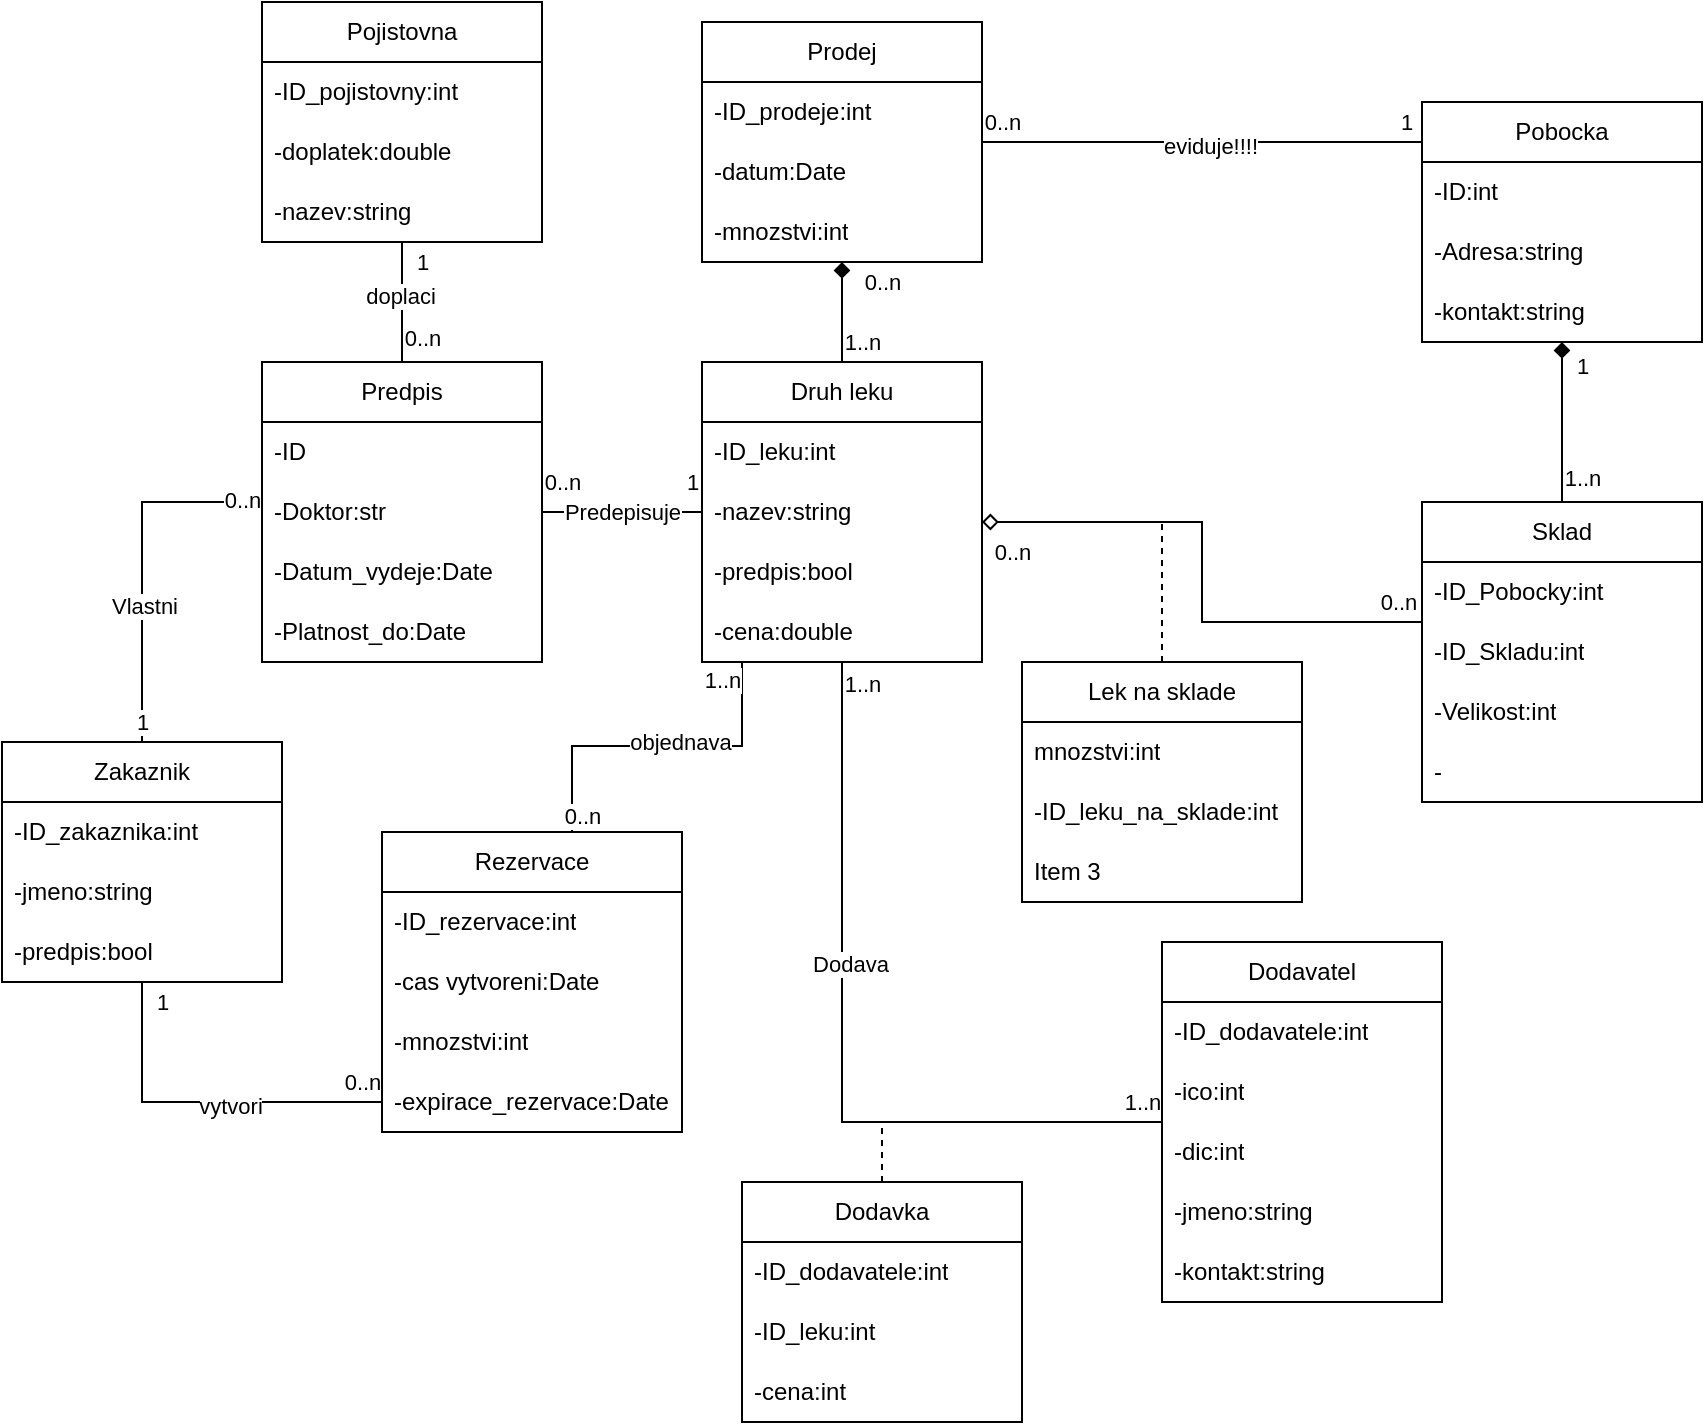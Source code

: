 <mxfile version="22.1.3" type="device">
  <diagram name="Page-1" id="8k7pWYaEYllBveLCESe3">
    <mxGraphModel dx="2284" dy="907" grid="1" gridSize="10" guides="1" tooltips="1" connect="1" arrows="1" fold="1" page="1" pageScale="1" pageWidth="850" pageHeight="1100" math="0" shadow="0">
      <root>
        <mxCell id="0" />
        <mxCell id="1" parent="0" />
        <mxCell id="9UAfSgWn6qtG0ZrZTvN6-54" style="edgeStyle=orthogonalEdgeStyle;rounded=0;orthogonalLoop=1;jettySize=auto;html=1;endArrow=diamond;endFill=1;" edge="1" parent="1" source="9UAfSgWn6qtG0ZrZTvN6-2" target="9UAfSgWn6qtG0ZrZTvN6-37">
          <mxGeometry relative="1" as="geometry" />
        </mxCell>
        <mxCell id="9UAfSgWn6qtG0ZrZTvN6-117" value="1..n" style="edgeLabel;html=1;align=center;verticalAlign=middle;resizable=0;points=[];" vertex="1" connectable="0" parent="9UAfSgWn6qtG0ZrZTvN6-54">
          <mxGeometry x="-0.129" y="2" relative="1" as="geometry">
            <mxPoint x="12" y="12" as="offset" />
          </mxGeometry>
        </mxCell>
        <mxCell id="9UAfSgWn6qtG0ZrZTvN6-118" value="0..n" style="edgeLabel;html=1;align=center;verticalAlign=middle;resizable=0;points=[];" vertex="1" connectable="0" parent="9UAfSgWn6qtG0ZrZTvN6-54">
          <mxGeometry x="0.606" relative="1" as="geometry">
            <mxPoint x="20" as="offset" />
          </mxGeometry>
        </mxCell>
        <mxCell id="9UAfSgWn6qtG0ZrZTvN6-2" value="Druh leku" style="swimlane;fontStyle=0;childLayout=stackLayout;horizontal=1;startSize=30;horizontalStack=0;resizeParent=1;resizeParentMax=0;resizeLast=0;collapsible=1;marginBottom=0;whiteSpace=wrap;html=1;" vertex="1" parent="1">
          <mxGeometry x="180" y="240" width="140" height="150" as="geometry" />
        </mxCell>
        <mxCell id="9UAfSgWn6qtG0ZrZTvN6-3" value="-ID_leku:int" style="text;strokeColor=none;fillColor=none;align=left;verticalAlign=middle;spacingLeft=4;spacingRight=4;overflow=hidden;points=[[0,0.5],[1,0.5]];portConstraint=eastwest;rotatable=0;whiteSpace=wrap;html=1;" vertex="1" parent="9UAfSgWn6qtG0ZrZTvN6-2">
          <mxGeometry y="30" width="140" height="30" as="geometry" />
        </mxCell>
        <mxCell id="9UAfSgWn6qtG0ZrZTvN6-4" value="-nazev:string" style="text;strokeColor=none;fillColor=none;align=left;verticalAlign=middle;spacingLeft=4;spacingRight=4;overflow=hidden;points=[[0,0.5],[1,0.5]];portConstraint=eastwest;rotatable=0;whiteSpace=wrap;html=1;" vertex="1" parent="9UAfSgWn6qtG0ZrZTvN6-2">
          <mxGeometry y="60" width="140" height="30" as="geometry" />
        </mxCell>
        <mxCell id="9UAfSgWn6qtG0ZrZTvN6-5" value="&lt;div&gt;-predpis:bool&lt;/div&gt;" style="text;strokeColor=none;fillColor=none;align=left;verticalAlign=middle;spacingLeft=4;spacingRight=4;overflow=hidden;points=[[0,0.5],[1,0.5]];portConstraint=eastwest;rotatable=0;whiteSpace=wrap;html=1;" vertex="1" parent="9UAfSgWn6qtG0ZrZTvN6-2">
          <mxGeometry y="90" width="140" height="30" as="geometry" />
        </mxCell>
        <mxCell id="9UAfSgWn6qtG0ZrZTvN6-6" value="-cena:double" style="text;strokeColor=none;fillColor=none;align=left;verticalAlign=middle;spacingLeft=4;spacingRight=4;overflow=hidden;points=[[0,0.5],[1,0.5]];portConstraint=eastwest;rotatable=0;whiteSpace=wrap;html=1;" vertex="1" parent="9UAfSgWn6qtG0ZrZTvN6-2">
          <mxGeometry y="120" width="140" height="30" as="geometry" />
        </mxCell>
        <mxCell id="9UAfSgWn6qtG0ZrZTvN6-62" style="edgeStyle=orthogonalEdgeStyle;rounded=0;orthogonalLoop=1;jettySize=auto;html=1;endArrow=none;endFill=0;" edge="1" parent="1" source="9UAfSgWn6qtG0ZrZTvN6-7" target="9UAfSgWn6qtG0ZrZTvN6-37">
          <mxGeometry relative="1" as="geometry">
            <Array as="points">
              <mxPoint x="480" y="130" />
            </Array>
          </mxGeometry>
        </mxCell>
        <mxCell id="9UAfSgWn6qtG0ZrZTvN6-110" value="eviduje!!!!" style="edgeLabel;html=1;align=center;verticalAlign=middle;resizable=0;points=[];" vertex="1" connectable="0" parent="9UAfSgWn6qtG0ZrZTvN6-62">
          <mxGeometry x="-0.037" y="2" relative="1" as="geometry">
            <mxPoint as="offset" />
          </mxGeometry>
        </mxCell>
        <mxCell id="9UAfSgWn6qtG0ZrZTvN6-111" value="0..n" style="edgeLabel;html=1;align=center;verticalAlign=middle;resizable=0;points=[];" vertex="1" connectable="0" parent="9UAfSgWn6qtG0ZrZTvN6-62">
          <mxGeometry x="0.912" relative="1" as="geometry">
            <mxPoint y="-10" as="offset" />
          </mxGeometry>
        </mxCell>
        <mxCell id="9UAfSgWn6qtG0ZrZTvN6-112" value="1" style="edgeLabel;html=1;align=center;verticalAlign=middle;resizable=0;points=[];" vertex="1" connectable="0" parent="9UAfSgWn6qtG0ZrZTvN6-62">
          <mxGeometry x="-0.921" y="-2" relative="1" as="geometry">
            <mxPoint y="-8" as="offset" />
          </mxGeometry>
        </mxCell>
        <mxCell id="9UAfSgWn6qtG0ZrZTvN6-7" value="Pobocka" style="swimlane;fontStyle=0;childLayout=stackLayout;horizontal=1;startSize=30;horizontalStack=0;resizeParent=1;resizeParentMax=0;resizeLast=0;collapsible=1;marginBottom=0;whiteSpace=wrap;html=1;" vertex="1" parent="1">
          <mxGeometry x="540" y="110" width="140" height="120" as="geometry" />
        </mxCell>
        <mxCell id="9UAfSgWn6qtG0ZrZTvN6-8" value="-ID:int" style="text;strokeColor=none;fillColor=none;align=left;verticalAlign=middle;spacingLeft=4;spacingRight=4;overflow=hidden;points=[[0,0.5],[1,0.5]];portConstraint=eastwest;rotatable=0;whiteSpace=wrap;html=1;" vertex="1" parent="9UAfSgWn6qtG0ZrZTvN6-7">
          <mxGeometry y="30" width="140" height="30" as="geometry" />
        </mxCell>
        <mxCell id="9UAfSgWn6qtG0ZrZTvN6-9" value="-Adresa:string" style="text;strokeColor=none;fillColor=none;align=left;verticalAlign=middle;spacingLeft=4;spacingRight=4;overflow=hidden;points=[[0,0.5],[1,0.5]];portConstraint=eastwest;rotatable=0;whiteSpace=wrap;html=1;" vertex="1" parent="9UAfSgWn6qtG0ZrZTvN6-7">
          <mxGeometry y="60" width="140" height="30" as="geometry" />
        </mxCell>
        <mxCell id="9UAfSgWn6qtG0ZrZTvN6-10" value="-kontakt:string" style="text;strokeColor=none;fillColor=none;align=left;verticalAlign=middle;spacingLeft=4;spacingRight=4;overflow=hidden;points=[[0,0.5],[1,0.5]];portConstraint=eastwest;rotatable=0;whiteSpace=wrap;html=1;" vertex="1" parent="9UAfSgWn6qtG0ZrZTvN6-7">
          <mxGeometry y="90" width="140" height="30" as="geometry" />
        </mxCell>
        <mxCell id="9UAfSgWn6qtG0ZrZTvN6-16" style="edgeStyle=orthogonalEdgeStyle;rounded=0;orthogonalLoop=1;jettySize=auto;html=1;endArrow=diamond;endFill=1;" edge="1" parent="1" source="9UAfSgWn6qtG0ZrZTvN6-11" target="9UAfSgWn6qtG0ZrZTvN6-7">
          <mxGeometry relative="1" as="geometry" />
        </mxCell>
        <mxCell id="9UAfSgWn6qtG0ZrZTvN6-63" value="1" style="edgeLabel;html=1;align=center;verticalAlign=middle;resizable=0;points=[];" vertex="1" connectable="0" parent="9UAfSgWn6qtG0ZrZTvN6-16">
          <mxGeometry x="0.612" y="-1" relative="1" as="geometry">
            <mxPoint x="9" y="-4" as="offset" />
          </mxGeometry>
        </mxCell>
        <mxCell id="9UAfSgWn6qtG0ZrZTvN6-64" value="1..n" style="edgeLabel;html=1;align=center;verticalAlign=middle;resizable=0;points=[];" vertex="1" connectable="0" parent="9UAfSgWn6qtG0ZrZTvN6-16">
          <mxGeometry x="-0.69" relative="1" as="geometry">
            <mxPoint x="10" as="offset" />
          </mxGeometry>
        </mxCell>
        <mxCell id="9UAfSgWn6qtG0ZrZTvN6-18" style="edgeStyle=orthogonalEdgeStyle;rounded=0;orthogonalLoop=1;jettySize=auto;html=1;endArrow=diamond;endFill=0;" edge="1" parent="1" source="9UAfSgWn6qtG0ZrZTvN6-11" target="9UAfSgWn6qtG0ZrZTvN6-2">
          <mxGeometry relative="1" as="geometry">
            <Array as="points">
              <mxPoint x="430" y="370" />
              <mxPoint x="430" y="320" />
            </Array>
          </mxGeometry>
        </mxCell>
        <mxCell id="9UAfSgWn6qtG0ZrZTvN6-19" value="0..n" style="edgeLabel;html=1;align=center;verticalAlign=middle;resizable=0;points=[];" vertex="1" connectable="0" parent="9UAfSgWn6qtG0ZrZTvN6-18">
          <mxGeometry x="0.861" y="1" relative="1" as="geometry">
            <mxPoint x="-4" y="14" as="offset" />
          </mxGeometry>
        </mxCell>
        <mxCell id="9UAfSgWn6qtG0ZrZTvN6-20" value="0..n" style="edgeLabel;html=1;align=center;verticalAlign=middle;resizable=0;points=[];" vertex="1" connectable="0" parent="9UAfSgWn6qtG0ZrZTvN6-18">
          <mxGeometry x="-0.943" y="2" relative="1" as="geometry">
            <mxPoint x="-5" y="-12" as="offset" />
          </mxGeometry>
        </mxCell>
        <mxCell id="9UAfSgWn6qtG0ZrZTvN6-11" value="Sklad" style="swimlane;fontStyle=0;childLayout=stackLayout;horizontal=1;startSize=30;horizontalStack=0;resizeParent=1;resizeParentMax=0;resizeLast=0;collapsible=1;marginBottom=0;whiteSpace=wrap;html=1;" vertex="1" parent="1">
          <mxGeometry x="540" y="310" width="140" height="150" as="geometry" />
        </mxCell>
        <mxCell id="9UAfSgWn6qtG0ZrZTvN6-12" value="-ID_Pobocky:int" style="text;strokeColor=none;fillColor=none;align=left;verticalAlign=middle;spacingLeft=4;spacingRight=4;overflow=hidden;points=[[0,0.5],[1,0.5]];portConstraint=eastwest;rotatable=0;whiteSpace=wrap;html=1;" vertex="1" parent="9UAfSgWn6qtG0ZrZTvN6-11">
          <mxGeometry y="30" width="140" height="30" as="geometry" />
        </mxCell>
        <mxCell id="9UAfSgWn6qtG0ZrZTvN6-13" value="-ID_Skladu:int" style="text;strokeColor=none;fillColor=none;align=left;verticalAlign=middle;spacingLeft=4;spacingRight=4;overflow=hidden;points=[[0,0.5],[1,0.5]];portConstraint=eastwest;rotatable=0;whiteSpace=wrap;html=1;" vertex="1" parent="9UAfSgWn6qtG0ZrZTvN6-11">
          <mxGeometry y="60" width="140" height="30" as="geometry" />
        </mxCell>
        <mxCell id="9UAfSgWn6qtG0ZrZTvN6-14" value="-Velikost:int" style="text;strokeColor=none;fillColor=none;align=left;verticalAlign=middle;spacingLeft=4;spacingRight=4;overflow=hidden;points=[[0,0.5],[1,0.5]];portConstraint=eastwest;rotatable=0;whiteSpace=wrap;html=1;" vertex="1" parent="9UAfSgWn6qtG0ZrZTvN6-11">
          <mxGeometry y="90" width="140" height="30" as="geometry" />
        </mxCell>
        <mxCell id="9UAfSgWn6qtG0ZrZTvN6-21" value="-" style="text;strokeColor=none;fillColor=none;align=left;verticalAlign=middle;spacingLeft=4;spacingRight=4;overflow=hidden;points=[[0,0.5],[1,0.5]];portConstraint=eastwest;rotatable=0;whiteSpace=wrap;html=1;" vertex="1" parent="9UAfSgWn6qtG0ZrZTvN6-11">
          <mxGeometry y="120" width="140" height="30" as="geometry" />
        </mxCell>
        <mxCell id="9UAfSgWn6qtG0ZrZTvN6-94" style="edgeStyle=orthogonalEdgeStyle;rounded=0;orthogonalLoop=1;jettySize=auto;html=1;endArrow=none;endFill=0;" edge="1" parent="1" source="9UAfSgWn6qtG0ZrZTvN6-23" target="9UAfSgWn6qtG0ZrZTvN6-2">
          <mxGeometry relative="1" as="geometry" />
        </mxCell>
        <mxCell id="9UAfSgWn6qtG0ZrZTvN6-95" value="Dodava" style="edgeLabel;html=1;align=center;verticalAlign=middle;resizable=0;points=[];" vertex="1" connectable="0" parent="9UAfSgWn6qtG0ZrZTvN6-94">
          <mxGeometry x="0.225" y="-4" relative="1" as="geometry">
            <mxPoint as="offset" />
          </mxGeometry>
        </mxCell>
        <mxCell id="9UAfSgWn6qtG0ZrZTvN6-96" value="1..n" style="edgeLabel;html=1;align=center;verticalAlign=middle;resizable=0;points=[];" vertex="1" connectable="0" parent="9UAfSgWn6qtG0ZrZTvN6-94">
          <mxGeometry x="0.958" relative="1" as="geometry">
            <mxPoint x="10" y="3" as="offset" />
          </mxGeometry>
        </mxCell>
        <mxCell id="9UAfSgWn6qtG0ZrZTvN6-97" value="1..n" style="edgeLabel;html=1;align=center;verticalAlign=middle;resizable=0;points=[];" vertex="1" connectable="0" parent="9UAfSgWn6qtG0ZrZTvN6-94">
          <mxGeometry x="-0.945" y="-2" relative="1" as="geometry">
            <mxPoint y="-8" as="offset" />
          </mxGeometry>
        </mxCell>
        <mxCell id="9UAfSgWn6qtG0ZrZTvN6-23" value="Dodavatel" style="swimlane;fontStyle=0;childLayout=stackLayout;horizontal=1;startSize=30;horizontalStack=0;resizeParent=1;resizeParentMax=0;resizeLast=0;collapsible=1;marginBottom=0;whiteSpace=wrap;html=1;" vertex="1" parent="1">
          <mxGeometry x="410" y="530" width="140" height="180" as="geometry" />
        </mxCell>
        <mxCell id="9UAfSgWn6qtG0ZrZTvN6-24" value="-ID_dodavatele:int" style="text;strokeColor=none;fillColor=none;align=left;verticalAlign=middle;spacingLeft=4;spacingRight=4;overflow=hidden;points=[[0,0.5],[1,0.5]];portConstraint=eastwest;rotatable=0;whiteSpace=wrap;html=1;" vertex="1" parent="9UAfSgWn6qtG0ZrZTvN6-23">
          <mxGeometry y="30" width="140" height="30" as="geometry" />
        </mxCell>
        <mxCell id="9UAfSgWn6qtG0ZrZTvN6-25" value="-ico:int" style="text;strokeColor=none;fillColor=none;align=left;verticalAlign=middle;spacingLeft=4;spacingRight=4;overflow=hidden;points=[[0,0.5],[1,0.5]];portConstraint=eastwest;rotatable=0;whiteSpace=wrap;html=1;" vertex="1" parent="9UAfSgWn6qtG0ZrZTvN6-23">
          <mxGeometry y="60" width="140" height="30" as="geometry" />
        </mxCell>
        <mxCell id="9UAfSgWn6qtG0ZrZTvN6-26" value="-dic:int" style="text;strokeColor=none;fillColor=none;align=left;verticalAlign=middle;spacingLeft=4;spacingRight=4;overflow=hidden;points=[[0,0.5],[1,0.5]];portConstraint=eastwest;rotatable=0;whiteSpace=wrap;html=1;" vertex="1" parent="9UAfSgWn6qtG0ZrZTvN6-23">
          <mxGeometry y="90" width="140" height="30" as="geometry" />
        </mxCell>
        <mxCell id="9UAfSgWn6qtG0ZrZTvN6-45" value="-jmeno:string" style="text;strokeColor=none;fillColor=none;align=left;verticalAlign=middle;spacingLeft=4;spacingRight=4;overflow=hidden;points=[[0,0.5],[1,0.5]];portConstraint=eastwest;rotatable=0;whiteSpace=wrap;html=1;" vertex="1" parent="9UAfSgWn6qtG0ZrZTvN6-23">
          <mxGeometry y="120" width="140" height="30" as="geometry" />
        </mxCell>
        <mxCell id="9UAfSgWn6qtG0ZrZTvN6-46" value="-kontakt:string" style="text;strokeColor=none;fillColor=none;align=left;verticalAlign=middle;spacingLeft=4;spacingRight=4;overflow=hidden;points=[[0,0.5],[1,0.5]];portConstraint=eastwest;rotatable=0;whiteSpace=wrap;html=1;" vertex="1" parent="9UAfSgWn6qtG0ZrZTvN6-23">
          <mxGeometry y="150" width="140" height="30" as="geometry" />
        </mxCell>
        <mxCell id="9UAfSgWn6qtG0ZrZTvN6-58" style="edgeStyle=orthogonalEdgeStyle;rounded=0;orthogonalLoop=1;jettySize=auto;html=1;endArrow=none;endFill=0;" edge="1" parent="1" source="9UAfSgWn6qtG0ZrZTvN6-27" target="9UAfSgWn6qtG0ZrZTvN6-48">
          <mxGeometry relative="1" as="geometry" />
        </mxCell>
        <mxCell id="9UAfSgWn6qtG0ZrZTvN6-113" value="doplaci" style="edgeLabel;html=1;align=center;verticalAlign=middle;resizable=0;points=[];" vertex="1" connectable="0" parent="9UAfSgWn6qtG0ZrZTvN6-58">
          <mxGeometry x="-0.115" y="-1" relative="1" as="geometry">
            <mxPoint as="offset" />
          </mxGeometry>
        </mxCell>
        <mxCell id="9UAfSgWn6qtG0ZrZTvN6-114" value="0..n" style="edgeLabel;html=1;align=center;verticalAlign=middle;resizable=0;points=[];" vertex="1" connectable="0" parent="9UAfSgWn6qtG0ZrZTvN6-58">
          <mxGeometry x="0.589" relative="1" as="geometry">
            <mxPoint x="10" as="offset" />
          </mxGeometry>
        </mxCell>
        <mxCell id="9UAfSgWn6qtG0ZrZTvN6-115" value="1" style="edgeLabel;html=1;align=center;verticalAlign=middle;resizable=0;points=[];" vertex="1" connectable="0" parent="9UAfSgWn6qtG0ZrZTvN6-58">
          <mxGeometry x="-0.67" y="-1" relative="1" as="geometry">
            <mxPoint x="11" as="offset" />
          </mxGeometry>
        </mxCell>
        <mxCell id="9UAfSgWn6qtG0ZrZTvN6-27" value="Pojistovna" style="swimlane;fontStyle=0;childLayout=stackLayout;horizontal=1;startSize=30;horizontalStack=0;resizeParent=1;resizeParentMax=0;resizeLast=0;collapsible=1;marginBottom=0;whiteSpace=wrap;html=1;" vertex="1" parent="1">
          <mxGeometry x="-40" y="60" width="140" height="120" as="geometry" />
        </mxCell>
        <mxCell id="9UAfSgWn6qtG0ZrZTvN6-28" value="-ID_pojistovny:int" style="text;strokeColor=none;fillColor=none;align=left;verticalAlign=middle;spacingLeft=4;spacingRight=4;overflow=hidden;points=[[0,0.5],[1,0.5]];portConstraint=eastwest;rotatable=0;whiteSpace=wrap;html=1;" vertex="1" parent="9UAfSgWn6qtG0ZrZTvN6-27">
          <mxGeometry y="30" width="140" height="30" as="geometry" />
        </mxCell>
        <mxCell id="9UAfSgWn6qtG0ZrZTvN6-29" value="-doplatek:double" style="text;strokeColor=none;fillColor=none;align=left;verticalAlign=middle;spacingLeft=4;spacingRight=4;overflow=hidden;points=[[0,0.5],[1,0.5]];portConstraint=eastwest;rotatable=0;whiteSpace=wrap;html=1;" vertex="1" parent="9UAfSgWn6qtG0ZrZTvN6-27">
          <mxGeometry y="60" width="140" height="30" as="geometry" />
        </mxCell>
        <mxCell id="9UAfSgWn6qtG0ZrZTvN6-30" value="-nazev:string" style="text;strokeColor=none;fillColor=none;align=left;verticalAlign=middle;spacingLeft=4;spacingRight=4;overflow=hidden;points=[[0,0.5],[1,0.5]];portConstraint=eastwest;rotatable=0;whiteSpace=wrap;html=1;" vertex="1" parent="9UAfSgWn6qtG0ZrZTvN6-27">
          <mxGeometry y="90" width="140" height="30" as="geometry" />
        </mxCell>
        <mxCell id="9UAfSgWn6qtG0ZrZTvN6-57" style="edgeStyle=orthogonalEdgeStyle;rounded=0;orthogonalLoop=1;jettySize=auto;html=1;endArrow=none;endFill=0;" edge="1" parent="1" source="9UAfSgWn6qtG0ZrZTvN6-32" target="9UAfSgWn6qtG0ZrZTvN6-48">
          <mxGeometry relative="1" as="geometry">
            <Array as="points">
              <mxPoint x="-100" y="310" />
            </Array>
          </mxGeometry>
        </mxCell>
        <mxCell id="9UAfSgWn6qtG0ZrZTvN6-82" value="Vlastni" style="edgeLabel;html=1;align=center;verticalAlign=middle;resizable=0;points=[];" vertex="1" connectable="0" parent="9UAfSgWn6qtG0ZrZTvN6-57">
          <mxGeometry x="-0.241" y="-1" relative="1" as="geometry">
            <mxPoint as="offset" />
          </mxGeometry>
        </mxCell>
        <mxCell id="9UAfSgWn6qtG0ZrZTvN6-83" value="1" style="edgeLabel;html=1;align=center;verticalAlign=middle;resizable=0;points=[];" vertex="1" connectable="0" parent="9UAfSgWn6qtG0ZrZTvN6-57">
          <mxGeometry x="-0.891" relative="1" as="geometry">
            <mxPoint as="offset" />
          </mxGeometry>
        </mxCell>
        <mxCell id="9UAfSgWn6qtG0ZrZTvN6-84" value="0..n" style="edgeLabel;html=1;align=center;verticalAlign=middle;resizable=0;points=[];" vertex="1" connectable="0" parent="9UAfSgWn6qtG0ZrZTvN6-57">
          <mxGeometry x="0.882" y="1" relative="1" as="geometry">
            <mxPoint as="offset" />
          </mxGeometry>
        </mxCell>
        <mxCell id="9UAfSgWn6qtG0ZrZTvN6-59" style="edgeStyle=orthogonalEdgeStyle;rounded=0;orthogonalLoop=1;jettySize=auto;html=1;endArrow=none;endFill=0;" edge="1" parent="1" source="9UAfSgWn6qtG0ZrZTvN6-32" target="9UAfSgWn6qtG0ZrZTvN6-41">
          <mxGeometry relative="1" as="geometry">
            <Array as="points">
              <mxPoint x="-100" y="610" />
            </Array>
          </mxGeometry>
        </mxCell>
        <mxCell id="9UAfSgWn6qtG0ZrZTvN6-104" value="vytvori" style="edgeLabel;html=1;align=center;verticalAlign=middle;resizable=0;points=[];" vertex="1" connectable="0" parent="9UAfSgWn6qtG0ZrZTvN6-59">
          <mxGeometry x="0.152" y="-2" relative="1" as="geometry">
            <mxPoint as="offset" />
          </mxGeometry>
        </mxCell>
        <mxCell id="9UAfSgWn6qtG0ZrZTvN6-105" value="1" style="edgeLabel;html=1;align=center;verticalAlign=middle;resizable=0;points=[];" vertex="1" connectable="0" parent="9UAfSgWn6qtG0ZrZTvN6-59">
          <mxGeometry x="-0.946" y="1" relative="1" as="geometry">
            <mxPoint x="9" y="5" as="offset" />
          </mxGeometry>
        </mxCell>
        <mxCell id="9UAfSgWn6qtG0ZrZTvN6-106" value="0..n" style="edgeLabel;html=1;align=center;verticalAlign=middle;resizable=0;points=[];" vertex="1" connectable="0" parent="9UAfSgWn6qtG0ZrZTvN6-59">
          <mxGeometry x="0.94" relative="1" as="geometry">
            <mxPoint x="-5" y="-10" as="offset" />
          </mxGeometry>
        </mxCell>
        <mxCell id="9UAfSgWn6qtG0ZrZTvN6-32" value="Zakaznik" style="swimlane;fontStyle=0;childLayout=stackLayout;horizontal=1;startSize=30;horizontalStack=0;resizeParent=1;resizeParentMax=0;resizeLast=0;collapsible=1;marginBottom=0;whiteSpace=wrap;html=1;" vertex="1" parent="1">
          <mxGeometry x="-170" y="430" width="140" height="120" as="geometry" />
        </mxCell>
        <mxCell id="9UAfSgWn6qtG0ZrZTvN6-33" value="-ID_zakaznika:int" style="text;strokeColor=none;fillColor=none;align=left;verticalAlign=middle;spacingLeft=4;spacingRight=4;overflow=hidden;points=[[0,0.5],[1,0.5]];portConstraint=eastwest;rotatable=0;whiteSpace=wrap;html=1;" vertex="1" parent="9UAfSgWn6qtG0ZrZTvN6-32">
          <mxGeometry y="30" width="140" height="30" as="geometry" />
        </mxCell>
        <mxCell id="9UAfSgWn6qtG0ZrZTvN6-34" value="-jmeno:string" style="text;strokeColor=none;fillColor=none;align=left;verticalAlign=middle;spacingLeft=4;spacingRight=4;overflow=hidden;points=[[0,0.5],[1,0.5]];portConstraint=eastwest;rotatable=0;whiteSpace=wrap;html=1;" vertex="1" parent="9UAfSgWn6qtG0ZrZTvN6-32">
          <mxGeometry y="60" width="140" height="30" as="geometry" />
        </mxCell>
        <mxCell id="9UAfSgWn6qtG0ZrZTvN6-35" value="-predpis:bool" style="text;strokeColor=none;fillColor=none;align=left;verticalAlign=middle;spacingLeft=4;spacingRight=4;overflow=hidden;points=[[0,0.5],[1,0.5]];portConstraint=eastwest;rotatable=0;whiteSpace=wrap;html=1;" vertex="1" parent="9UAfSgWn6qtG0ZrZTvN6-32">
          <mxGeometry y="90" width="140" height="30" as="geometry" />
        </mxCell>
        <mxCell id="9UAfSgWn6qtG0ZrZTvN6-37" value="Prodej" style="swimlane;fontStyle=0;childLayout=stackLayout;horizontal=1;startSize=30;horizontalStack=0;resizeParent=1;resizeParentMax=0;resizeLast=0;collapsible=1;marginBottom=0;whiteSpace=wrap;html=1;" vertex="1" parent="1">
          <mxGeometry x="180" y="70" width="140" height="120" as="geometry" />
        </mxCell>
        <mxCell id="9UAfSgWn6qtG0ZrZTvN6-38" value="-ID_prodeje:int" style="text;strokeColor=none;fillColor=none;align=left;verticalAlign=middle;spacingLeft=4;spacingRight=4;overflow=hidden;points=[[0,0.5],[1,0.5]];portConstraint=eastwest;rotatable=0;whiteSpace=wrap;html=1;" vertex="1" parent="9UAfSgWn6qtG0ZrZTvN6-37">
          <mxGeometry y="30" width="140" height="30" as="geometry" />
        </mxCell>
        <mxCell id="9UAfSgWn6qtG0ZrZTvN6-39" value="-datum:Date" style="text;strokeColor=none;fillColor=none;align=left;verticalAlign=middle;spacingLeft=4;spacingRight=4;overflow=hidden;points=[[0,0.5],[1,0.5]];portConstraint=eastwest;rotatable=0;whiteSpace=wrap;html=1;" vertex="1" parent="9UAfSgWn6qtG0ZrZTvN6-37">
          <mxGeometry y="60" width="140" height="30" as="geometry" />
        </mxCell>
        <mxCell id="9UAfSgWn6qtG0ZrZTvN6-40" value="-mnozstvi:int" style="text;strokeColor=none;fillColor=none;align=left;verticalAlign=middle;spacingLeft=4;spacingRight=4;overflow=hidden;points=[[0,0.5],[1,0.5]];portConstraint=eastwest;rotatable=0;whiteSpace=wrap;html=1;" vertex="1" parent="9UAfSgWn6qtG0ZrZTvN6-37">
          <mxGeometry y="90" width="140" height="30" as="geometry" />
        </mxCell>
        <mxCell id="9UAfSgWn6qtG0ZrZTvN6-60" style="edgeStyle=orthogonalEdgeStyle;rounded=0;orthogonalLoop=1;jettySize=auto;html=1;endArrow=none;endFill=0;" edge="1" parent="1" source="9UAfSgWn6qtG0ZrZTvN6-41" target="9UAfSgWn6qtG0ZrZTvN6-2">
          <mxGeometry relative="1" as="geometry">
            <Array as="points">
              <mxPoint x="115" y="432" />
              <mxPoint x="200" y="432" />
            </Array>
          </mxGeometry>
        </mxCell>
        <mxCell id="9UAfSgWn6qtG0ZrZTvN6-107" value="objednava" style="edgeLabel;html=1;align=center;verticalAlign=middle;resizable=0;points=[];" vertex="1" connectable="0" parent="9UAfSgWn6qtG0ZrZTvN6-60">
          <mxGeometry x="0.136" y="2" relative="1" as="geometry">
            <mxPoint as="offset" />
          </mxGeometry>
        </mxCell>
        <mxCell id="9UAfSgWn6qtG0ZrZTvN6-108" value="0..n" style="edgeLabel;html=1;align=center;verticalAlign=middle;resizable=0;points=[];" vertex="1" connectable="0" parent="9UAfSgWn6qtG0ZrZTvN6-60">
          <mxGeometry x="-0.898" relative="1" as="geometry">
            <mxPoint x="5" as="offset" />
          </mxGeometry>
        </mxCell>
        <mxCell id="9UAfSgWn6qtG0ZrZTvN6-109" value="1..n" style="edgeLabel;html=1;align=center;verticalAlign=middle;resizable=0;points=[];" vertex="1" connectable="0" parent="9UAfSgWn6qtG0ZrZTvN6-60">
          <mxGeometry x="0.895" relative="1" as="geometry">
            <mxPoint x="-10" as="offset" />
          </mxGeometry>
        </mxCell>
        <mxCell id="9UAfSgWn6qtG0ZrZTvN6-41" value="Rezervace" style="swimlane;fontStyle=0;childLayout=stackLayout;horizontal=1;startSize=30;horizontalStack=0;resizeParent=1;resizeParentMax=0;resizeLast=0;collapsible=1;marginBottom=0;whiteSpace=wrap;html=1;" vertex="1" parent="1">
          <mxGeometry x="20" y="475" width="150" height="150" as="geometry" />
        </mxCell>
        <mxCell id="9UAfSgWn6qtG0ZrZTvN6-42" value="-ID_rezervace:int" style="text;strokeColor=none;fillColor=none;align=left;verticalAlign=middle;spacingLeft=4;spacingRight=4;overflow=hidden;points=[[0,0.5],[1,0.5]];portConstraint=eastwest;rotatable=0;whiteSpace=wrap;html=1;" vertex="1" parent="9UAfSgWn6qtG0ZrZTvN6-41">
          <mxGeometry y="30" width="150" height="30" as="geometry" />
        </mxCell>
        <mxCell id="9UAfSgWn6qtG0ZrZTvN6-43" value="-cas vytvoreni:Date" style="text;strokeColor=none;fillColor=none;align=left;verticalAlign=middle;spacingLeft=4;spacingRight=4;overflow=hidden;points=[[0,0.5],[1,0.5]];portConstraint=eastwest;rotatable=0;whiteSpace=wrap;html=1;" vertex="1" parent="9UAfSgWn6qtG0ZrZTvN6-41">
          <mxGeometry y="60" width="150" height="30" as="geometry" />
        </mxCell>
        <mxCell id="9UAfSgWn6qtG0ZrZTvN6-44" value="-mnozstvi:int" style="text;strokeColor=none;fillColor=none;align=left;verticalAlign=middle;spacingLeft=4;spacingRight=4;overflow=hidden;points=[[0,0.5],[1,0.5]];portConstraint=eastwest;rotatable=0;whiteSpace=wrap;html=1;" vertex="1" parent="9UAfSgWn6qtG0ZrZTvN6-41">
          <mxGeometry y="90" width="150" height="30" as="geometry" />
        </mxCell>
        <mxCell id="9UAfSgWn6qtG0ZrZTvN6-47" value="-expirace_rezervace:Date" style="text;strokeColor=none;fillColor=none;align=left;verticalAlign=middle;spacingLeft=4;spacingRight=4;overflow=hidden;points=[[0,0.5],[1,0.5]];portConstraint=eastwest;rotatable=0;whiteSpace=wrap;html=1;" vertex="1" parent="9UAfSgWn6qtG0ZrZTvN6-41">
          <mxGeometry y="120" width="150" height="30" as="geometry" />
        </mxCell>
        <mxCell id="9UAfSgWn6qtG0ZrZTvN6-53" style="edgeStyle=orthogonalEdgeStyle;rounded=0;orthogonalLoop=1;jettySize=auto;html=1;endArrow=none;endFill=0;" edge="1" parent="1" source="9UAfSgWn6qtG0ZrZTvN6-48" target="9UAfSgWn6qtG0ZrZTvN6-4">
          <mxGeometry relative="1" as="geometry" />
        </mxCell>
        <mxCell id="9UAfSgWn6qtG0ZrZTvN6-85" value="Predepisuje" style="edgeLabel;html=1;align=center;verticalAlign=middle;resizable=0;points=[];" vertex="1" connectable="0" parent="9UAfSgWn6qtG0ZrZTvN6-53">
          <mxGeometry x="-0.011" relative="1" as="geometry">
            <mxPoint as="offset" />
          </mxGeometry>
        </mxCell>
        <mxCell id="9UAfSgWn6qtG0ZrZTvN6-86" value="0..n" style="edgeLabel;html=1;align=center;verticalAlign=middle;resizable=0;points=[];" vertex="1" connectable="0" parent="9UAfSgWn6qtG0ZrZTvN6-53">
          <mxGeometry x="-0.833" y="1" relative="1" as="geometry">
            <mxPoint x="3" y="-14" as="offset" />
          </mxGeometry>
        </mxCell>
        <mxCell id="9UAfSgWn6qtG0ZrZTvN6-87" value="1" style="edgeLabel;html=1;align=center;verticalAlign=middle;resizable=0;points=[];" vertex="1" connectable="0" parent="9UAfSgWn6qtG0ZrZTvN6-53">
          <mxGeometry x="0.879" relative="1" as="geometry">
            <mxPoint y="-15" as="offset" />
          </mxGeometry>
        </mxCell>
        <mxCell id="9UAfSgWn6qtG0ZrZTvN6-48" value="Predpis" style="swimlane;fontStyle=0;childLayout=stackLayout;horizontal=1;startSize=30;horizontalStack=0;resizeParent=1;resizeParentMax=0;resizeLast=0;collapsible=1;marginBottom=0;whiteSpace=wrap;html=1;" vertex="1" parent="1">
          <mxGeometry x="-40" y="240" width="140" height="150" as="geometry" />
        </mxCell>
        <mxCell id="9UAfSgWn6qtG0ZrZTvN6-49" value="-ID" style="text;strokeColor=none;fillColor=none;align=left;verticalAlign=middle;spacingLeft=4;spacingRight=4;overflow=hidden;points=[[0,0.5],[1,0.5]];portConstraint=eastwest;rotatable=0;whiteSpace=wrap;html=1;" vertex="1" parent="9UAfSgWn6qtG0ZrZTvN6-48">
          <mxGeometry y="30" width="140" height="30" as="geometry" />
        </mxCell>
        <mxCell id="9UAfSgWn6qtG0ZrZTvN6-50" value="-Doktor:str" style="text;strokeColor=none;fillColor=none;align=left;verticalAlign=middle;spacingLeft=4;spacingRight=4;overflow=hidden;points=[[0,0.5],[1,0.5]];portConstraint=eastwest;rotatable=0;whiteSpace=wrap;html=1;" vertex="1" parent="9UAfSgWn6qtG0ZrZTvN6-48">
          <mxGeometry y="60" width="140" height="30" as="geometry" />
        </mxCell>
        <mxCell id="9UAfSgWn6qtG0ZrZTvN6-51" value="-Datum_vydeje:Date" style="text;strokeColor=none;fillColor=none;align=left;verticalAlign=middle;spacingLeft=4;spacingRight=4;overflow=hidden;points=[[0,0.5],[1,0.5]];portConstraint=eastwest;rotatable=0;whiteSpace=wrap;html=1;" vertex="1" parent="9UAfSgWn6qtG0ZrZTvN6-48">
          <mxGeometry y="90" width="140" height="30" as="geometry" />
        </mxCell>
        <mxCell id="9UAfSgWn6qtG0ZrZTvN6-52" value="-Platnost_do:Date" style="text;strokeColor=none;fillColor=none;align=left;verticalAlign=middle;spacingLeft=4;spacingRight=4;overflow=hidden;points=[[0,0.5],[1,0.5]];portConstraint=eastwest;rotatable=0;whiteSpace=wrap;html=1;" vertex="1" parent="9UAfSgWn6qtG0ZrZTvN6-48">
          <mxGeometry y="120" width="140" height="30" as="geometry" />
        </mxCell>
        <mxCell id="9UAfSgWn6qtG0ZrZTvN6-81" style="edgeStyle=orthogonalEdgeStyle;rounded=0;orthogonalLoop=1;jettySize=auto;html=1;endArrow=none;endFill=0;dashed=1;" edge="1" parent="1" source="9UAfSgWn6qtG0ZrZTvN6-77">
          <mxGeometry relative="1" as="geometry">
            <mxPoint x="410" y="320" as="targetPoint" />
          </mxGeometry>
        </mxCell>
        <mxCell id="9UAfSgWn6qtG0ZrZTvN6-77" value="Lek na sklade" style="swimlane;fontStyle=0;childLayout=stackLayout;horizontal=1;startSize=30;horizontalStack=0;resizeParent=1;resizeParentMax=0;resizeLast=0;collapsible=1;marginBottom=0;whiteSpace=wrap;html=1;" vertex="1" parent="1">
          <mxGeometry x="340" y="390" width="140" height="120" as="geometry" />
        </mxCell>
        <mxCell id="9UAfSgWn6qtG0ZrZTvN6-78" value="mnozstvi:int" style="text;strokeColor=none;fillColor=none;align=left;verticalAlign=middle;spacingLeft=4;spacingRight=4;overflow=hidden;points=[[0,0.5],[1,0.5]];portConstraint=eastwest;rotatable=0;whiteSpace=wrap;html=1;" vertex="1" parent="9UAfSgWn6qtG0ZrZTvN6-77">
          <mxGeometry y="30" width="140" height="30" as="geometry" />
        </mxCell>
        <mxCell id="9UAfSgWn6qtG0ZrZTvN6-79" value="-ID_leku_na_sklade:int" style="text;strokeColor=none;fillColor=none;align=left;verticalAlign=middle;spacingLeft=4;spacingRight=4;overflow=hidden;points=[[0,0.5],[1,0.5]];portConstraint=eastwest;rotatable=0;whiteSpace=wrap;html=1;" vertex="1" parent="9UAfSgWn6qtG0ZrZTvN6-77">
          <mxGeometry y="60" width="140" height="30" as="geometry" />
        </mxCell>
        <mxCell id="9UAfSgWn6qtG0ZrZTvN6-80" value="Item 3" style="text;strokeColor=none;fillColor=none;align=left;verticalAlign=middle;spacingLeft=4;spacingRight=4;overflow=hidden;points=[[0,0.5],[1,0.5]];portConstraint=eastwest;rotatable=0;whiteSpace=wrap;html=1;" vertex="1" parent="9UAfSgWn6qtG0ZrZTvN6-77">
          <mxGeometry y="90" width="140" height="30" as="geometry" />
        </mxCell>
        <mxCell id="9UAfSgWn6qtG0ZrZTvN6-102" style="edgeStyle=orthogonalEdgeStyle;rounded=0;orthogonalLoop=1;jettySize=auto;html=1;endArrow=none;endFill=0;dashed=1;" edge="1" parent="1" source="9UAfSgWn6qtG0ZrZTvN6-98">
          <mxGeometry relative="1" as="geometry">
            <mxPoint x="270" y="620" as="targetPoint" />
          </mxGeometry>
        </mxCell>
        <mxCell id="9UAfSgWn6qtG0ZrZTvN6-98" value="Dodavka" style="swimlane;fontStyle=0;childLayout=stackLayout;horizontal=1;startSize=30;horizontalStack=0;resizeParent=1;resizeParentMax=0;resizeLast=0;collapsible=1;marginBottom=0;whiteSpace=wrap;html=1;" vertex="1" parent="1">
          <mxGeometry x="200" y="650" width="140" height="120" as="geometry" />
        </mxCell>
        <mxCell id="9UAfSgWn6qtG0ZrZTvN6-99" value="-ID_dodavatele:int" style="text;strokeColor=none;fillColor=none;align=left;verticalAlign=middle;spacingLeft=4;spacingRight=4;overflow=hidden;points=[[0,0.5],[1,0.5]];portConstraint=eastwest;rotatable=0;whiteSpace=wrap;html=1;" vertex="1" parent="9UAfSgWn6qtG0ZrZTvN6-98">
          <mxGeometry y="30" width="140" height="30" as="geometry" />
        </mxCell>
        <mxCell id="9UAfSgWn6qtG0ZrZTvN6-101" value="-ID_leku:int" style="text;strokeColor=none;fillColor=none;align=left;verticalAlign=middle;spacingLeft=4;spacingRight=4;overflow=hidden;points=[[0,0.5],[1,0.5]];portConstraint=eastwest;rotatable=0;whiteSpace=wrap;html=1;" vertex="1" parent="9UAfSgWn6qtG0ZrZTvN6-98">
          <mxGeometry y="60" width="140" height="30" as="geometry" />
        </mxCell>
        <mxCell id="9UAfSgWn6qtG0ZrZTvN6-100" value="-cena:int" style="text;strokeColor=none;fillColor=none;align=left;verticalAlign=middle;spacingLeft=4;spacingRight=4;overflow=hidden;points=[[0,0.5],[1,0.5]];portConstraint=eastwest;rotatable=0;whiteSpace=wrap;html=1;" vertex="1" parent="9UAfSgWn6qtG0ZrZTvN6-98">
          <mxGeometry y="90" width="140" height="30" as="geometry" />
        </mxCell>
      </root>
    </mxGraphModel>
  </diagram>
</mxfile>
